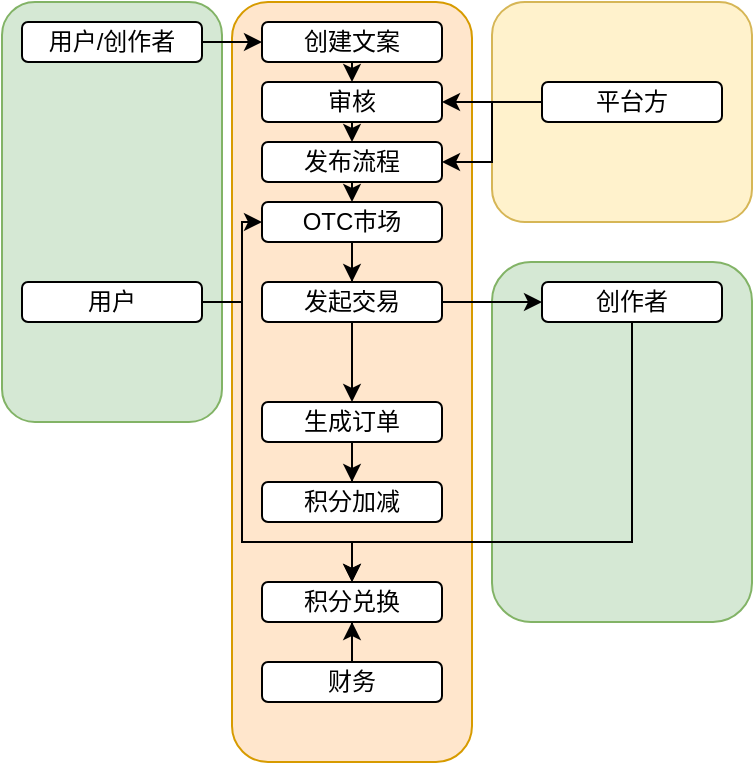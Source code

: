 <mxfile version="14.5.0" type="github" pages="2">
  <diagram id="IZJS1GW4pbiGrFn4t28E" name="Page-1">
    <mxGraphModel dx="741" dy="421" grid="1" gridSize="10" guides="1" tooltips="1" connect="1" arrows="1" fold="1" page="1" pageScale="1" pageWidth="827" pageHeight="1169" math="0" shadow="0">
      <root>
        <mxCell id="0" />
        <mxCell id="1" parent="0" />
        <mxCell id="BWObmLD1D0PCnHQQP11h-54" value="" style="rounded=1;whiteSpace=wrap;html=1;fillColor=#fff2cc;strokeColor=#d6b656;" vertex="1" parent="1">
          <mxGeometry x="295" y="20" width="130" height="110" as="geometry" />
        </mxCell>
        <mxCell id="BWObmLD1D0PCnHQQP11h-53" value="" style="rounded=1;whiteSpace=wrap;html=1;fillColor=#d5e8d4;strokeColor=#82b366;" vertex="1" parent="1">
          <mxGeometry x="295" y="150" width="130" height="180" as="geometry" />
        </mxCell>
        <mxCell id="BWObmLD1D0PCnHQQP11h-52" value="" style="rounded=1;whiteSpace=wrap;html=1;fillColor=#d5e8d4;strokeColor=#82b366;" vertex="1" parent="1">
          <mxGeometry x="50" y="20" width="110" height="210" as="geometry" />
        </mxCell>
        <mxCell id="BWObmLD1D0PCnHQQP11h-51" value="" style="rounded=1;whiteSpace=wrap;html=1;fillColor=#ffe6cc;strokeColor=#d79b00;" vertex="1" parent="1">
          <mxGeometry x="165" y="20" width="120" height="380" as="geometry" />
        </mxCell>
        <mxCell id="BWObmLD1D0PCnHQQP11h-19" style="edgeStyle=orthogonalEdgeStyle;rounded=0;orthogonalLoop=1;jettySize=auto;html=1;exitX=0.5;exitY=1;exitDx=0;exitDy=0;entryX=0.5;entryY=0;entryDx=0;entryDy=0;" edge="1" parent="1" source="BWObmLD1D0PCnHQQP11h-1" target="BWObmLD1D0PCnHQQP11h-2">
          <mxGeometry relative="1" as="geometry" />
        </mxCell>
        <mxCell id="BWObmLD1D0PCnHQQP11h-1" value="创建文案" style="rounded=1;whiteSpace=wrap;html=1;" vertex="1" parent="1">
          <mxGeometry x="180" y="30" width="90" height="20" as="geometry" />
        </mxCell>
        <mxCell id="BWObmLD1D0PCnHQQP11h-20" style="edgeStyle=orthogonalEdgeStyle;rounded=0;orthogonalLoop=1;jettySize=auto;html=1;exitX=0.5;exitY=1;exitDx=0;exitDy=0;entryX=0.5;entryY=0;entryDx=0;entryDy=0;" edge="1" parent="1" source="BWObmLD1D0PCnHQQP11h-2" target="BWObmLD1D0PCnHQQP11h-3">
          <mxGeometry relative="1" as="geometry" />
        </mxCell>
        <mxCell id="BWObmLD1D0PCnHQQP11h-2" value="审核" style="rounded=1;whiteSpace=wrap;html=1;" vertex="1" parent="1">
          <mxGeometry x="180" y="60" width="90" height="20" as="geometry" />
        </mxCell>
        <mxCell id="BWObmLD1D0PCnHQQP11h-21" style="edgeStyle=orthogonalEdgeStyle;rounded=0;orthogonalLoop=1;jettySize=auto;html=1;exitX=0.5;exitY=1;exitDx=0;exitDy=0;entryX=0.5;entryY=0;entryDx=0;entryDy=0;" edge="1" parent="1" source="BWObmLD1D0PCnHQQP11h-3" target="BWObmLD1D0PCnHQQP11h-4">
          <mxGeometry relative="1" as="geometry" />
        </mxCell>
        <mxCell id="BWObmLD1D0PCnHQQP11h-3" value="发布流程" style="rounded=1;whiteSpace=wrap;html=1;" vertex="1" parent="1">
          <mxGeometry x="180" y="90" width="90" height="20" as="geometry" />
        </mxCell>
        <mxCell id="BWObmLD1D0PCnHQQP11h-45" style="edgeStyle=orthogonalEdgeStyle;rounded=0;orthogonalLoop=1;jettySize=auto;html=1;entryX=0.5;entryY=0;entryDx=0;entryDy=0;" edge="1" parent="1" source="BWObmLD1D0PCnHQQP11h-4" target="BWObmLD1D0PCnHQQP11h-5">
          <mxGeometry relative="1" as="geometry" />
        </mxCell>
        <mxCell id="BWObmLD1D0PCnHQQP11h-4" value="OTC市场" style="rounded=1;whiteSpace=wrap;html=1;" vertex="1" parent="1">
          <mxGeometry x="180" y="120" width="90" height="20" as="geometry" />
        </mxCell>
        <mxCell id="BWObmLD1D0PCnHQQP11h-28" style="edgeStyle=orthogonalEdgeStyle;rounded=0;orthogonalLoop=1;jettySize=auto;html=1;entryX=0.5;entryY=0;entryDx=0;entryDy=0;" edge="1" parent="1" source="BWObmLD1D0PCnHQQP11h-5" target="BWObmLD1D0PCnHQQP11h-6">
          <mxGeometry relative="1" as="geometry" />
        </mxCell>
        <mxCell id="BWObmLD1D0PCnHQQP11h-46" style="edgeStyle=orthogonalEdgeStyle;rounded=0;orthogonalLoop=1;jettySize=auto;html=1;entryX=0;entryY=0.5;entryDx=0;entryDy=0;" edge="1" parent="1" source="BWObmLD1D0PCnHQQP11h-5" target="BWObmLD1D0PCnHQQP11h-26">
          <mxGeometry relative="1" as="geometry" />
        </mxCell>
        <mxCell id="BWObmLD1D0PCnHQQP11h-5" value="发起交易" style="rounded=1;whiteSpace=wrap;html=1;" vertex="1" parent="1">
          <mxGeometry x="180" y="160" width="90" height="20" as="geometry" />
        </mxCell>
        <mxCell id="BWObmLD1D0PCnHQQP11h-33" style="edgeStyle=orthogonalEdgeStyle;rounded=0;orthogonalLoop=1;jettySize=auto;html=1;entryX=0.5;entryY=0;entryDx=0;entryDy=0;" edge="1" parent="1" source="BWObmLD1D0PCnHQQP11h-6" target="BWObmLD1D0PCnHQQP11h-32">
          <mxGeometry relative="1" as="geometry" />
        </mxCell>
        <mxCell id="BWObmLD1D0PCnHQQP11h-6" value="生成订单" style="rounded=1;whiteSpace=wrap;html=1;" vertex="1" parent="1">
          <mxGeometry x="180" y="220" width="90" height="20" as="geometry" />
        </mxCell>
        <mxCell id="BWObmLD1D0PCnHQQP11h-41" style="edgeStyle=orthogonalEdgeStyle;rounded=0;orthogonalLoop=1;jettySize=auto;html=1;entryX=0.5;entryY=1;entryDx=0;entryDy=0;" edge="1" parent="1" source="BWObmLD1D0PCnHQQP11h-7" target="BWObmLD1D0PCnHQQP11h-8">
          <mxGeometry relative="1" as="geometry" />
        </mxCell>
        <mxCell id="BWObmLD1D0PCnHQQP11h-7" value="财务" style="rounded=1;whiteSpace=wrap;html=1;" vertex="1" parent="1">
          <mxGeometry x="180" y="350" width="90" height="20" as="geometry" />
        </mxCell>
        <mxCell id="BWObmLD1D0PCnHQQP11h-8" value="积分兑换" style="rounded=1;whiteSpace=wrap;html=1;" vertex="1" parent="1">
          <mxGeometry x="180" y="310" width="90" height="20" as="geometry" />
        </mxCell>
        <mxCell id="BWObmLD1D0PCnHQQP11h-18" style="edgeStyle=orthogonalEdgeStyle;rounded=0;orthogonalLoop=1;jettySize=auto;html=1;" edge="1" parent="1" source="BWObmLD1D0PCnHQQP11h-11" target="BWObmLD1D0PCnHQQP11h-1">
          <mxGeometry relative="1" as="geometry" />
        </mxCell>
        <mxCell id="BWObmLD1D0PCnHQQP11h-11" value="用户/创作者" style="rounded=1;whiteSpace=wrap;html=1;" vertex="1" parent="1">
          <mxGeometry x="60" y="30" width="90" height="20" as="geometry" />
        </mxCell>
        <mxCell id="BWObmLD1D0PCnHQQP11h-16" style="edgeStyle=orthogonalEdgeStyle;rounded=0;orthogonalLoop=1;jettySize=auto;html=1;" edge="1" parent="1" source="BWObmLD1D0PCnHQQP11h-13" target="BWObmLD1D0PCnHQQP11h-2">
          <mxGeometry relative="1" as="geometry" />
        </mxCell>
        <mxCell id="BWObmLD1D0PCnHQQP11h-17" style="edgeStyle=orthogonalEdgeStyle;rounded=0;orthogonalLoop=1;jettySize=auto;html=1;entryX=1;entryY=0.5;entryDx=0;entryDy=0;" edge="1" parent="1" source="BWObmLD1D0PCnHQQP11h-13" target="BWObmLD1D0PCnHQQP11h-3">
          <mxGeometry relative="1" as="geometry" />
        </mxCell>
        <mxCell id="BWObmLD1D0PCnHQQP11h-13" value="平台方" style="rounded=1;whiteSpace=wrap;html=1;" vertex="1" parent="1">
          <mxGeometry x="320" y="60" width="90" height="20" as="geometry" />
        </mxCell>
        <mxCell id="BWObmLD1D0PCnHQQP11h-55" style="edgeStyle=orthogonalEdgeStyle;rounded=0;orthogonalLoop=1;jettySize=auto;html=1;entryX=0.5;entryY=0;entryDx=0;entryDy=0;" edge="1" parent="1" source="BWObmLD1D0PCnHQQP11h-26" target="BWObmLD1D0PCnHQQP11h-8">
          <mxGeometry relative="1" as="geometry">
            <Array as="points">
              <mxPoint x="365" y="290" />
              <mxPoint x="225" y="290" />
            </Array>
          </mxGeometry>
        </mxCell>
        <mxCell id="BWObmLD1D0PCnHQQP11h-26" value="创作者" style="rounded=1;whiteSpace=wrap;html=1;" vertex="1" parent="1">
          <mxGeometry x="320" y="160" width="90" height="20" as="geometry" />
        </mxCell>
        <mxCell id="BWObmLD1D0PCnHQQP11h-32" value="积分加减" style="rounded=1;whiteSpace=wrap;html=1;" vertex="1" parent="1">
          <mxGeometry x="180" y="260" width="90" height="20" as="geometry" />
        </mxCell>
        <mxCell id="BWObmLD1D0PCnHQQP11h-44" style="edgeStyle=orthogonalEdgeStyle;rounded=0;orthogonalLoop=1;jettySize=auto;html=1;entryX=0;entryY=0.5;entryDx=0;entryDy=0;" edge="1" parent="1" source="BWObmLD1D0PCnHQQP11h-36" target="BWObmLD1D0PCnHQQP11h-4">
          <mxGeometry relative="1" as="geometry">
            <Array as="points">
              <mxPoint x="170" y="170" />
              <mxPoint x="170" y="130" />
            </Array>
          </mxGeometry>
        </mxCell>
        <mxCell id="BWObmLD1D0PCnHQQP11h-48" style="edgeStyle=orthogonalEdgeStyle;rounded=0;orthogonalLoop=1;jettySize=auto;html=1;" edge="1" parent="1" source="BWObmLD1D0PCnHQQP11h-36" target="BWObmLD1D0PCnHQQP11h-8">
          <mxGeometry relative="1" as="geometry">
            <Array as="points">
              <mxPoint x="170" y="170" />
              <mxPoint x="170" y="290" />
              <mxPoint x="225" y="290" />
            </Array>
          </mxGeometry>
        </mxCell>
        <mxCell id="BWObmLD1D0PCnHQQP11h-36" value="用户" style="rounded=1;whiteSpace=wrap;html=1;" vertex="1" parent="1">
          <mxGeometry x="60" y="160" width="90" height="20" as="geometry" />
        </mxCell>
        <mxCell id="BWObmLD1D0PCnHQQP11h-57" style="edgeStyle=orthogonalEdgeStyle;rounded=0;orthogonalLoop=1;jettySize=auto;html=1;exitX=0.5;exitY=1;exitDx=0;exitDy=0;" edge="1" parent="1" source="BWObmLD1D0PCnHQQP11h-51" target="BWObmLD1D0PCnHQQP11h-51">
          <mxGeometry relative="1" as="geometry" />
        </mxCell>
      </root>
    </mxGraphModel>
  </diagram>
  <diagram id="dwezxdlnTc2A7Lmb7yeE" name="Page-2">
    <mxGraphModel dx="894" dy="508" grid="1" gridSize="10" guides="1" tooltips="1" connect="1" arrows="1" fold="1" page="1" pageScale="1" pageWidth="827" pageHeight="1169" math="0" shadow="0">
      <root>
        <mxCell id="tq09Ldr1zZmrgnfXzBGN-0" />
        <mxCell id="tq09Ldr1zZmrgnfXzBGN-1" parent="tq09Ldr1zZmrgnfXzBGN-0" />
        <mxCell id="tq09Ldr1zZmrgnfXzBGN-2" value="登录注册" style="rounded=1;whiteSpace=wrap;html=1;" vertex="1" parent="tq09Ldr1zZmrgnfXzBGN-1">
          <mxGeometry x="310" y="40" width="120" height="40" as="geometry" />
        </mxCell>
        <mxCell id="tq09Ldr1zZmrgnfXzBGN-3" value="文案创建到OTC市场" style="rounded=1;whiteSpace=wrap;html=1;" vertex="1" parent="tq09Ldr1zZmrgnfXzBGN-1">
          <mxGeometry x="310" y="100" width="120" height="40" as="geometry" />
        </mxCell>
        <mxCell id="tq09Ldr1zZmrgnfXzBGN-4" value="积分兑换" style="rounded=1;whiteSpace=wrap;html=1;" vertex="1" parent="tq09Ldr1zZmrgnfXzBGN-1">
          <mxGeometry x="310" y="160" width="120" height="40" as="geometry" />
        </mxCell>
        <mxCell id="tq09Ldr1zZmrgnfXzBGN-5" value="OTC市场交易" style="rounded=1;whiteSpace=wrap;html=1;" vertex="1" parent="tq09Ldr1zZmrgnfXzBGN-1">
          <mxGeometry x="310" y="220" width="120" height="40" as="geometry" />
        </mxCell>
        <mxCell id="tq09Ldr1zZmrgnfXzBGN-6" value="文案版权处理" style="rounded=1;whiteSpace=wrap;html=1;" vertex="1" parent="tq09Ldr1zZmrgnfXzBGN-1">
          <mxGeometry x="310" y="280" width="120" height="40" as="geometry" />
        </mxCell>
        <mxCell id="tq09Ldr1zZmrgnfXzBGN-7" value="TOP排行榜" style="rounded=1;whiteSpace=wrap;html=1;" vertex="1" parent="tq09Ldr1zZmrgnfXzBGN-1">
          <mxGeometry x="310" y="340" width="120" height="40" as="geometry" />
        </mxCell>
        <mxCell id="tq09Ldr1zZmrgnfXzBGN-8" value="存证处理" style="rounded=1;whiteSpace=wrap;html=1;" vertex="1" parent="tq09Ldr1zZmrgnfXzBGN-1">
          <mxGeometry x="310" y="400" width="120" height="40" as="geometry" />
        </mxCell>
      </root>
    </mxGraphModel>
  </diagram>
</mxfile>
